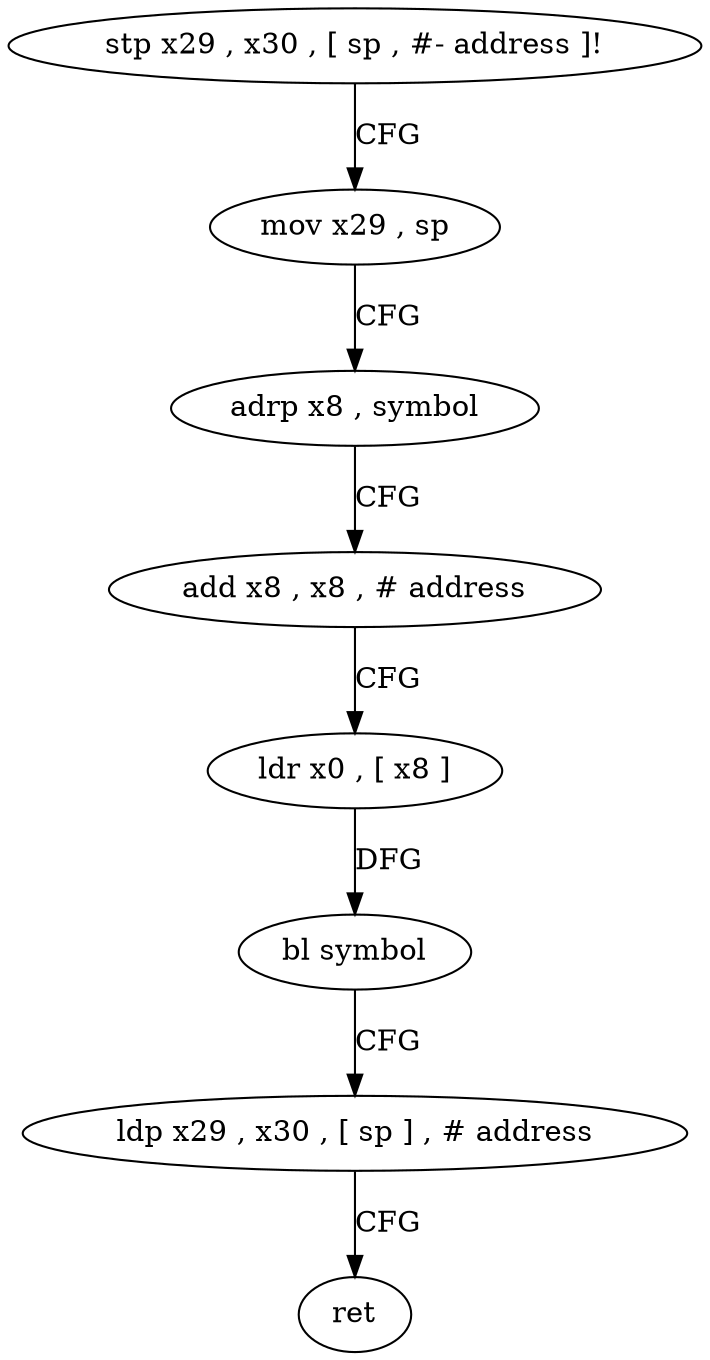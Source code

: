 digraph "func" {
"4204076" [label = "stp x29 , x30 , [ sp , #- address ]!" ]
"4204080" [label = "mov x29 , sp" ]
"4204084" [label = "adrp x8 , symbol" ]
"4204088" [label = "add x8 , x8 , # address" ]
"4204092" [label = "ldr x0 , [ x8 ]" ]
"4204096" [label = "bl symbol" ]
"4204100" [label = "ldp x29 , x30 , [ sp ] , # address" ]
"4204104" [label = "ret" ]
"4204076" -> "4204080" [ label = "CFG" ]
"4204080" -> "4204084" [ label = "CFG" ]
"4204084" -> "4204088" [ label = "CFG" ]
"4204088" -> "4204092" [ label = "CFG" ]
"4204092" -> "4204096" [ label = "DFG" ]
"4204096" -> "4204100" [ label = "CFG" ]
"4204100" -> "4204104" [ label = "CFG" ]
}
